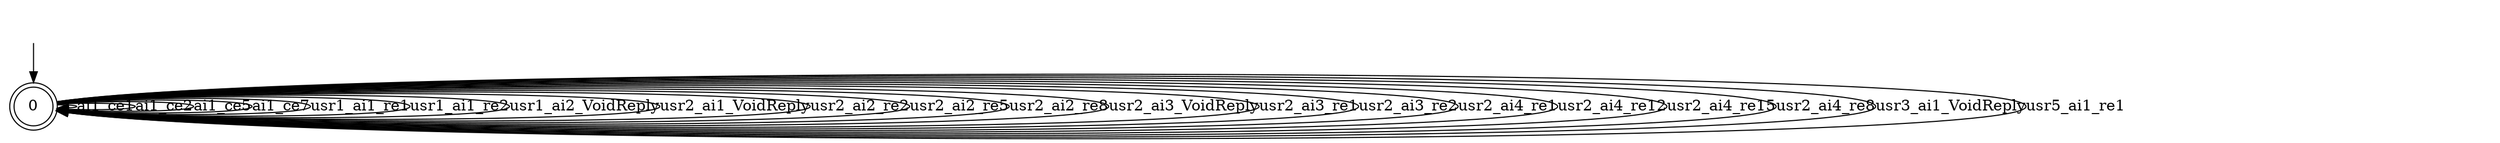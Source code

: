 digraph T {
0 [label="0", shape=doublecircle];
0 -> 0  [label="ai1_ce1"];
0 -> 0  [label="ai1_ce2"];
0 -> 0  [label="ai1_ce5"];
0 -> 0  [label="ai1_ce7"];
0 -> 0  [label="usr1_ai1_re1"];
0 -> 0  [label="usr1_ai1_re2"];
0 -> 0  [label="usr1_ai2_VoidReply"];
0 -> 0  [label="usr2_ai1_VoidReply"];
0 -> 0  [label="usr2_ai2_re2"];
0 -> 0  [label="usr2_ai2_re5"];
0 -> 0  [label="usr2_ai2_re8"];
0 -> 0  [label="usr2_ai3_VoidReply"];
0 -> 0  [label="usr2_ai3_re1"];
0 -> 0  [label="usr2_ai3_re2"];
0 -> 0  [label="usr2_ai4_re1"];
0 -> 0  [label="usr2_ai4_re12"];
0 -> 0  [label="usr2_ai4_re15"];
0 -> 0  [label="usr2_ai4_re8"];
0 -> 0  [label="usr3_ai1_VoidReply"];
0 -> 0  [label="usr5_ai1_re1"];
__start0 [shape=none, label=""];
__start0 -> 0 [label=""];
}
